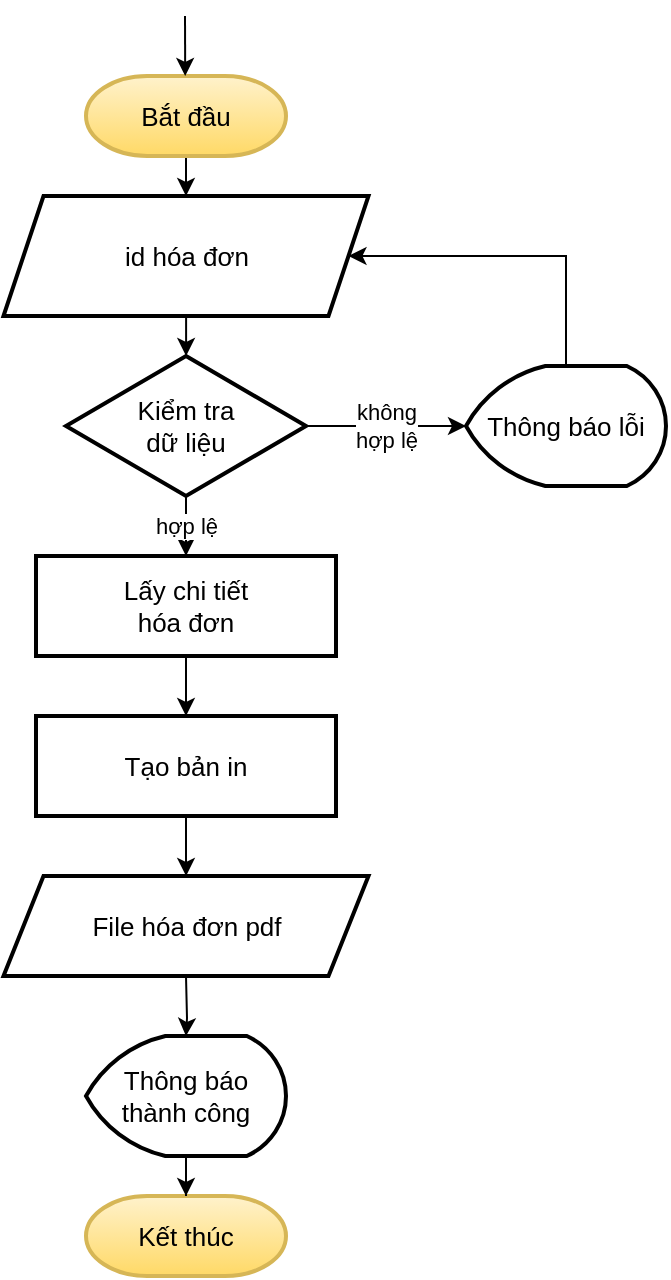 <mxfile version="13.9.9" type="device"><diagram id="r6RLhAklDoMn1fnkl2KA" name="Page-1"><mxGraphModel dx="868" dy="510" grid="1" gridSize="10" guides="1" tooltips="1" connect="1" arrows="1" fold="1" page="1" pageScale="1" pageWidth="850" pageHeight="1100" math="0" shadow="0"><root><mxCell id="0"/><mxCell id="1" parent="0"/><mxCell id="pHIrXMTke9ulsPtdfIVe-2" style="edgeStyle=orthogonalEdgeStyle;rounded=0;orthogonalLoop=1;jettySize=auto;html=1;" edge="1" parent="1" source="pHIrXMTke9ulsPtdfIVe-3" target="pHIrXMTke9ulsPtdfIVe-5"><mxGeometry relative="1" as="geometry"/></mxCell><mxCell id="pHIrXMTke9ulsPtdfIVe-3" value="Bắt đầu" style="strokeWidth=2;html=1;shape=mxgraph.flowchart.terminator;whiteSpace=wrap;labelBorderColor=none;fontSize=13;fontStyle=0;fillColor=#fff2cc;strokeColor=#d6b656;gradientColor=#ffd966;" vertex="1" parent="1"><mxGeometry x="330" y="190" width="100" height="40" as="geometry"/></mxCell><mxCell id="pHIrXMTke9ulsPtdfIVe-4" style="edgeStyle=orthogonalEdgeStyle;rounded=0;orthogonalLoop=1;jettySize=auto;html=1;entryX=0.5;entryY=0;entryDx=0;entryDy=0;" edge="1" parent="1" source="pHIrXMTke9ulsPtdfIVe-5" target="pHIrXMTke9ulsPtdfIVe-8"><mxGeometry relative="1" as="geometry"><mxPoint x="380" y="330" as="targetPoint"/></mxGeometry></mxCell><mxCell id="pHIrXMTke9ulsPtdfIVe-5" value="id hóa đơn" style="shape=parallelogram;perimeter=parallelogramPerimeter;whiteSpace=wrap;html=1;fixedSize=1;strokeWidth=2;labelBorderColor=none;fontSize=13;fontStyle=0" vertex="1" parent="1"><mxGeometry x="288.75" y="250" width="182.5" height="60" as="geometry"/></mxCell><mxCell id="pHIrXMTke9ulsPtdfIVe-6" value="hợp lệ" style="edgeStyle=orthogonalEdgeStyle;rounded=0;orthogonalLoop=1;jettySize=auto;html=1;entryX=0.5;entryY=0;entryDx=0;entryDy=0;" edge="1" parent="1" source="pHIrXMTke9ulsPtdfIVe-8" target="pHIrXMTke9ulsPtdfIVe-23"><mxGeometry relative="1" as="geometry"><mxPoint x="380.1" y="510" as="targetPoint"/></mxGeometry></mxCell><mxCell id="pHIrXMTke9ulsPtdfIVe-7" value="không&lt;br&gt;hợp lệ" style="edgeStyle=orthogonalEdgeStyle;rounded=0;orthogonalLoop=1;jettySize=auto;html=1;" edge="1" parent="1" source="pHIrXMTke9ulsPtdfIVe-8" target="pHIrXMTke9ulsPtdfIVe-10"><mxGeometry relative="1" as="geometry"><mxPoint x="590" y="400" as="targetPoint"/><mxPoint as="offset"/></mxGeometry></mxCell><mxCell id="pHIrXMTke9ulsPtdfIVe-8" value="Kiểm tra&lt;br&gt;dữ liệu" style="rhombus;whiteSpace=wrap;html=1;strokeWidth=2;labelBorderColor=none;fontSize=13;fontStyle=0" vertex="1" parent="1"><mxGeometry x="320" y="330" width="120" height="70" as="geometry"/></mxCell><mxCell id="pHIrXMTke9ulsPtdfIVe-9" style="edgeStyle=orthogonalEdgeStyle;rounded=0;orthogonalLoop=1;jettySize=auto;html=1;entryX=1;entryY=0.5;entryDx=0;entryDy=0;exitX=0.5;exitY=0;exitDx=0;exitDy=0;exitPerimeter=0;" edge="1" parent="1" source="pHIrXMTke9ulsPtdfIVe-10" target="pHIrXMTke9ulsPtdfIVe-5"><mxGeometry relative="1" as="geometry"><Array as="points"><mxPoint x="570" y="280"/></Array></mxGeometry></mxCell><mxCell id="pHIrXMTke9ulsPtdfIVe-10" value="Thông báo lỗi" style="strokeWidth=2;html=1;shape=mxgraph.flowchart.display;whiteSpace=wrap;labelBorderColor=none;fontSize=13;fontStyle=0" vertex="1" parent="1"><mxGeometry x="520" y="335" width="100" height="60" as="geometry"/></mxCell><mxCell id="pHIrXMTke9ulsPtdfIVe-15" value="Kết thúc" style="strokeWidth=2;html=1;shape=mxgraph.flowchart.terminator;whiteSpace=wrap;labelBorderColor=none;fontSize=13;fontStyle=0;fillColor=#fff2cc;strokeColor=#d6b656;gradientColor=#ffd966;" vertex="1" parent="1"><mxGeometry x="330" y="750" width="100" height="40" as="geometry"/></mxCell><mxCell id="pHIrXMTke9ulsPtdfIVe-16" style="edgeStyle=orthogonalEdgeStyle;rounded=0;orthogonalLoop=1;jettySize=auto;html=1;" edge="1" parent="1"><mxGeometry relative="1" as="geometry"><mxPoint x="379.5" y="160" as="sourcePoint"/><mxPoint x="379.6" y="190" as="targetPoint"/></mxGeometry></mxCell><mxCell id="pHIrXMTke9ulsPtdfIVe-32" style="edgeStyle=orthogonalEdgeStyle;rounded=0;orthogonalLoop=1;jettySize=auto;html=1;" edge="1" parent="1" source="pHIrXMTke9ulsPtdfIVe-19" target="pHIrXMTke9ulsPtdfIVe-15"><mxGeometry relative="1" as="geometry"/></mxCell><mxCell id="pHIrXMTke9ulsPtdfIVe-19" value="Thông báo&lt;br&gt;thành công" style="strokeWidth=2;html=1;shape=mxgraph.flowchart.display;whiteSpace=wrap;labelBorderColor=none;fontSize=13;fontStyle=0" vertex="1" parent="1"><mxGeometry x="330" y="670" width="100" height="60" as="geometry"/></mxCell><mxCell id="pHIrXMTke9ulsPtdfIVe-29" style="edgeStyle=orthogonalEdgeStyle;rounded=0;orthogonalLoop=1;jettySize=auto;html=1;entryX=0.5;entryY=0;entryDx=0;entryDy=0;" edge="1" parent="1" source="pHIrXMTke9ulsPtdfIVe-23"><mxGeometry relative="1" as="geometry"><mxPoint x="380" y="510" as="targetPoint"/></mxGeometry></mxCell><mxCell id="pHIrXMTke9ulsPtdfIVe-23" value="Lấy chi tiết&lt;br&gt;hóa đơn" style="whiteSpace=wrap;html=1;strokeWidth=2;labelBorderColor=none;fontSize=13;fontStyle=0" vertex="1" parent="1"><mxGeometry x="305" y="430" width="150" height="50" as="geometry"/></mxCell><mxCell id="pHIrXMTke9ulsPtdfIVe-26" style="edgeStyle=orthogonalEdgeStyle;rounded=0;orthogonalLoop=1;jettySize=auto;html=1;exitX=0.5;exitY=1;exitDx=0;exitDy=0;" edge="1" parent="1" target="pHIrXMTke9ulsPtdfIVe-19"><mxGeometry relative="1" as="geometry"><mxPoint x="380" y="640" as="sourcePoint"/></mxGeometry></mxCell><mxCell id="pHIrXMTke9ulsPtdfIVe-35" value="File hóa đơn pdf" style="shape=parallelogram;perimeter=parallelogramPerimeter;whiteSpace=wrap;html=1;fixedSize=1;strokeWidth=2;labelBorderColor=none;fontSize=13;fontStyle=0" vertex="1" parent="1"><mxGeometry x="288.75" y="590" width="182.5" height="50" as="geometry"/></mxCell><mxCell id="pHIrXMTke9ulsPtdfIVe-37" style="edgeStyle=orthogonalEdgeStyle;rounded=0;orthogonalLoop=1;jettySize=auto;html=1;" edge="1" parent="1" source="pHIrXMTke9ulsPtdfIVe-36" target="pHIrXMTke9ulsPtdfIVe-35"><mxGeometry relative="1" as="geometry"/></mxCell><mxCell id="pHIrXMTke9ulsPtdfIVe-36" value="Tạo bản in" style="whiteSpace=wrap;html=1;strokeWidth=2;labelBorderColor=none;fontSize=13;fontStyle=0" vertex="1" parent="1"><mxGeometry x="305" y="510" width="150" height="50" as="geometry"/></mxCell></root></mxGraphModel></diagram></mxfile>